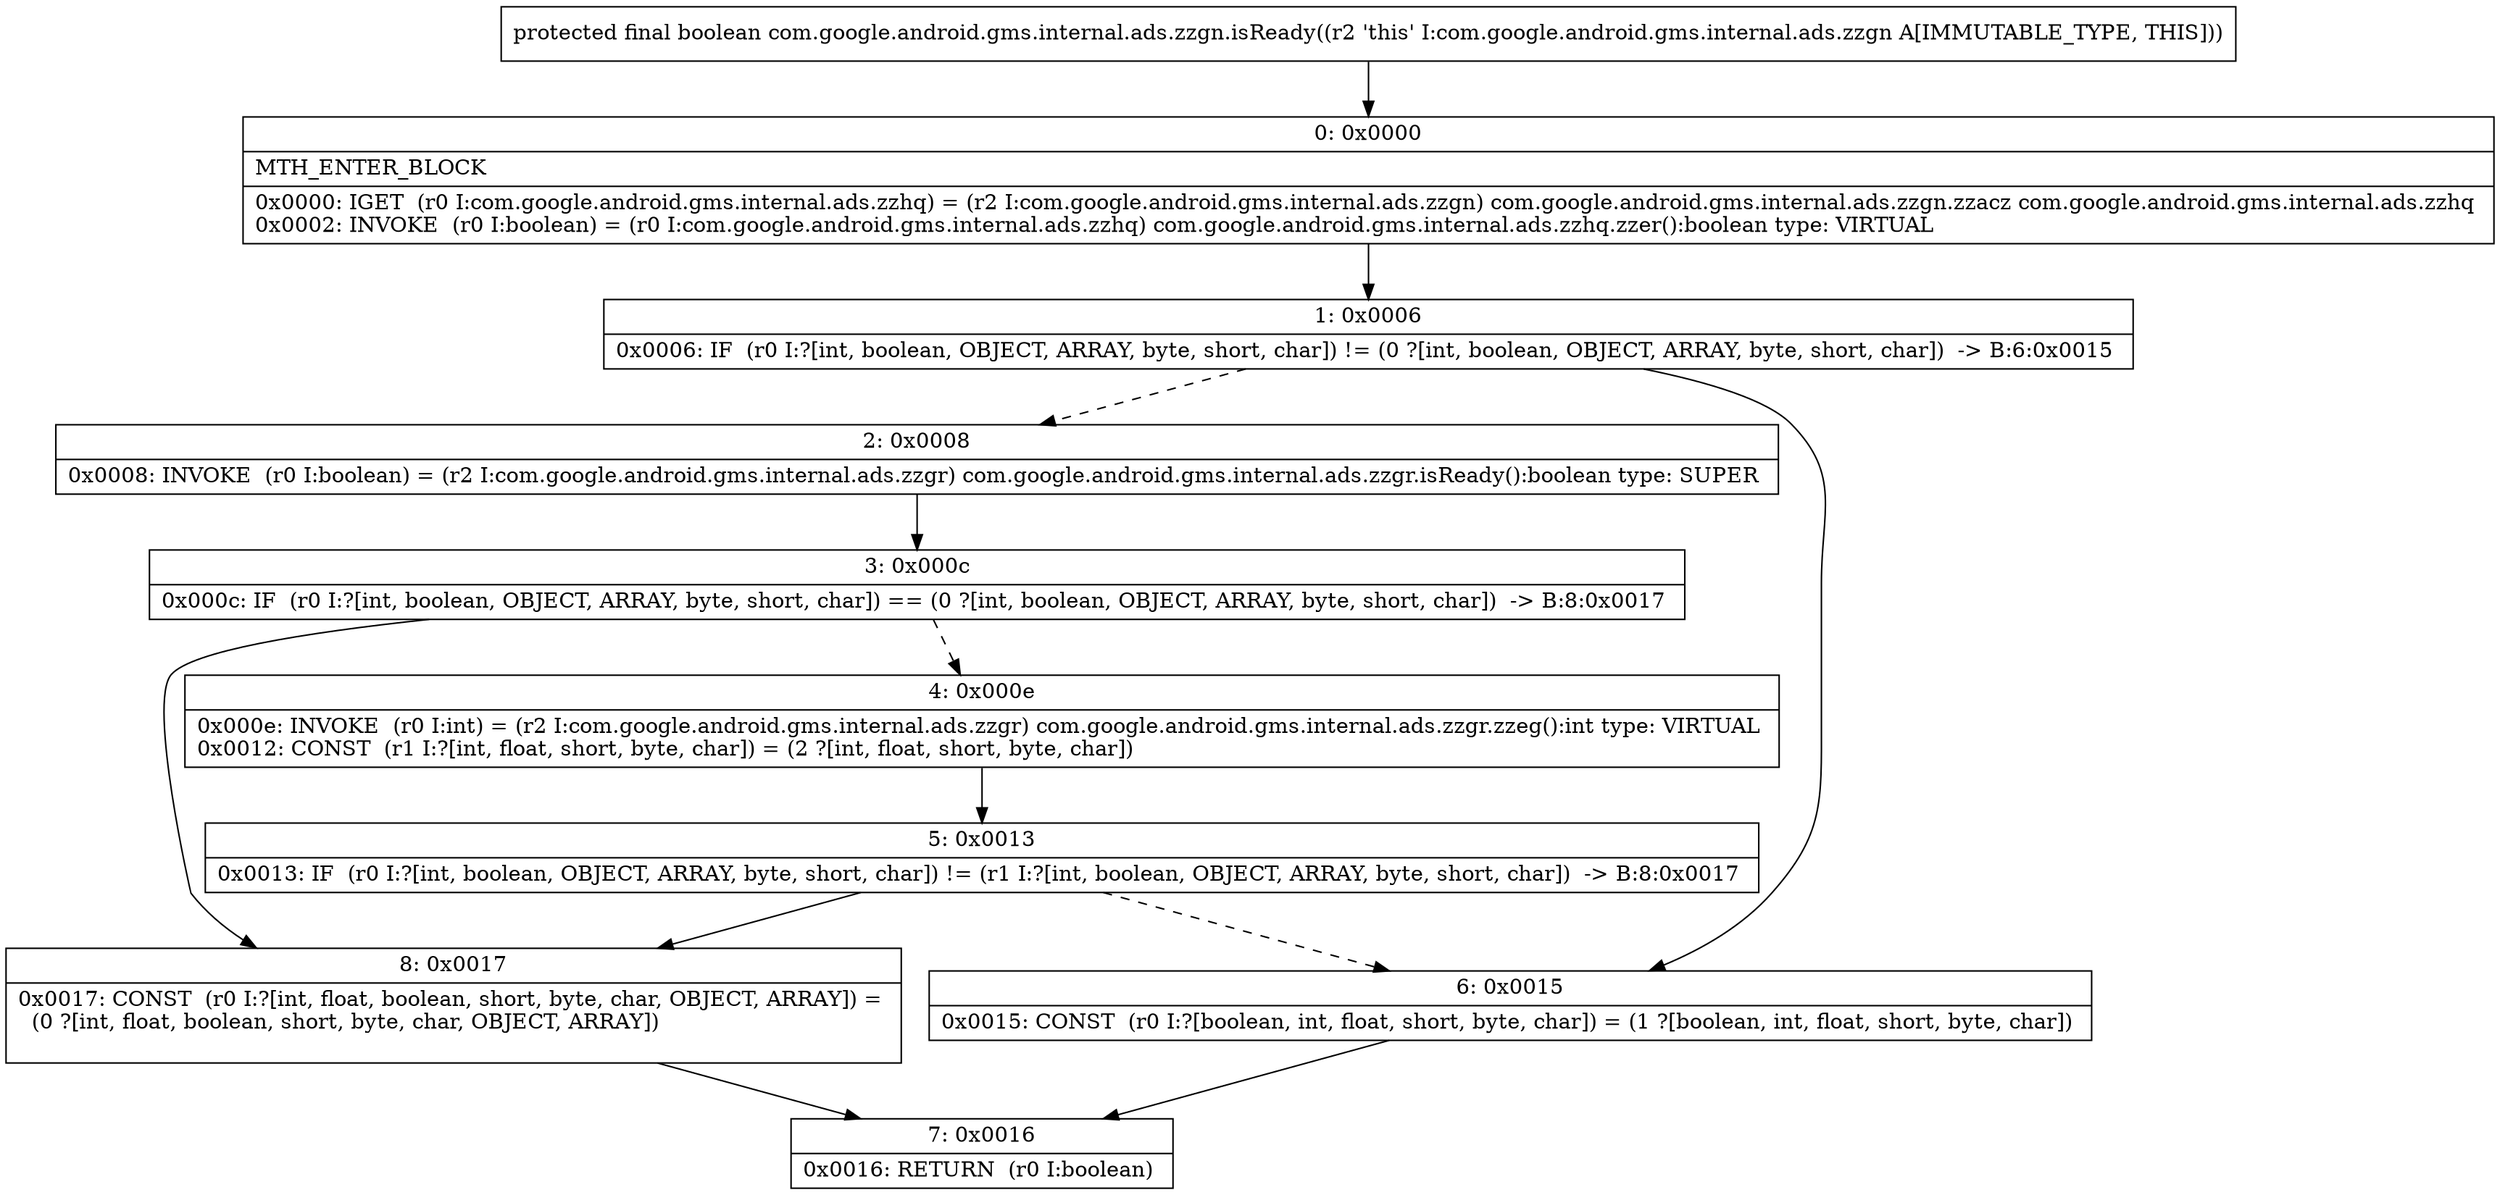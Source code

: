 digraph "CFG forcom.google.android.gms.internal.ads.zzgn.isReady()Z" {
Node_0 [shape=record,label="{0\:\ 0x0000|MTH_ENTER_BLOCK\l|0x0000: IGET  (r0 I:com.google.android.gms.internal.ads.zzhq) = (r2 I:com.google.android.gms.internal.ads.zzgn) com.google.android.gms.internal.ads.zzgn.zzacz com.google.android.gms.internal.ads.zzhq \l0x0002: INVOKE  (r0 I:boolean) = (r0 I:com.google.android.gms.internal.ads.zzhq) com.google.android.gms.internal.ads.zzhq.zzer():boolean type: VIRTUAL \l}"];
Node_1 [shape=record,label="{1\:\ 0x0006|0x0006: IF  (r0 I:?[int, boolean, OBJECT, ARRAY, byte, short, char]) != (0 ?[int, boolean, OBJECT, ARRAY, byte, short, char])  \-\> B:6:0x0015 \l}"];
Node_2 [shape=record,label="{2\:\ 0x0008|0x0008: INVOKE  (r0 I:boolean) = (r2 I:com.google.android.gms.internal.ads.zzgr) com.google.android.gms.internal.ads.zzgr.isReady():boolean type: SUPER \l}"];
Node_3 [shape=record,label="{3\:\ 0x000c|0x000c: IF  (r0 I:?[int, boolean, OBJECT, ARRAY, byte, short, char]) == (0 ?[int, boolean, OBJECT, ARRAY, byte, short, char])  \-\> B:8:0x0017 \l}"];
Node_4 [shape=record,label="{4\:\ 0x000e|0x000e: INVOKE  (r0 I:int) = (r2 I:com.google.android.gms.internal.ads.zzgr) com.google.android.gms.internal.ads.zzgr.zzeg():int type: VIRTUAL \l0x0012: CONST  (r1 I:?[int, float, short, byte, char]) = (2 ?[int, float, short, byte, char]) \l}"];
Node_5 [shape=record,label="{5\:\ 0x0013|0x0013: IF  (r0 I:?[int, boolean, OBJECT, ARRAY, byte, short, char]) != (r1 I:?[int, boolean, OBJECT, ARRAY, byte, short, char])  \-\> B:8:0x0017 \l}"];
Node_6 [shape=record,label="{6\:\ 0x0015|0x0015: CONST  (r0 I:?[boolean, int, float, short, byte, char]) = (1 ?[boolean, int, float, short, byte, char]) \l}"];
Node_7 [shape=record,label="{7\:\ 0x0016|0x0016: RETURN  (r0 I:boolean) \l}"];
Node_8 [shape=record,label="{8\:\ 0x0017|0x0017: CONST  (r0 I:?[int, float, boolean, short, byte, char, OBJECT, ARRAY]) = \l  (0 ?[int, float, boolean, short, byte, char, OBJECT, ARRAY])\l \l}"];
MethodNode[shape=record,label="{protected final boolean com.google.android.gms.internal.ads.zzgn.isReady((r2 'this' I:com.google.android.gms.internal.ads.zzgn A[IMMUTABLE_TYPE, THIS])) }"];
MethodNode -> Node_0;
Node_0 -> Node_1;
Node_1 -> Node_2[style=dashed];
Node_1 -> Node_6;
Node_2 -> Node_3;
Node_3 -> Node_4[style=dashed];
Node_3 -> Node_8;
Node_4 -> Node_5;
Node_5 -> Node_6[style=dashed];
Node_5 -> Node_8;
Node_6 -> Node_7;
Node_8 -> Node_7;
}

